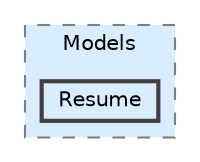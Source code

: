 digraph "Resume"
{
 // INTERACTIVE_SVG=YES
 // LATEX_PDF_SIZE
  bgcolor="transparent";
  edge [fontname=Helvetica,fontsize=10,labelfontname=Helvetica,labelfontsize=10];
  node [fontname=Helvetica,fontsize=10,shape=box,height=0.2,width=0.4];
  compound=true
  subgraph clusterdir_70450b98febcf9219d893c69d986a3ac {
    graph [ bgcolor="#daedff", pencolor="grey50", label="Models", fontname=Helvetica,fontsize=10 style="filled,dashed", URL="dir_70450b98febcf9219d893c69d986a3ac.html",tooltip=""]
  dir_86bcf2ae178e78d00b40bd634dedc057 [label="Resume", fillcolor="#daedff", color="grey25", style="filled,bold", URL="dir_86bcf2ae178e78d00b40bd634dedc057.html",tooltip=""];
  }
}

